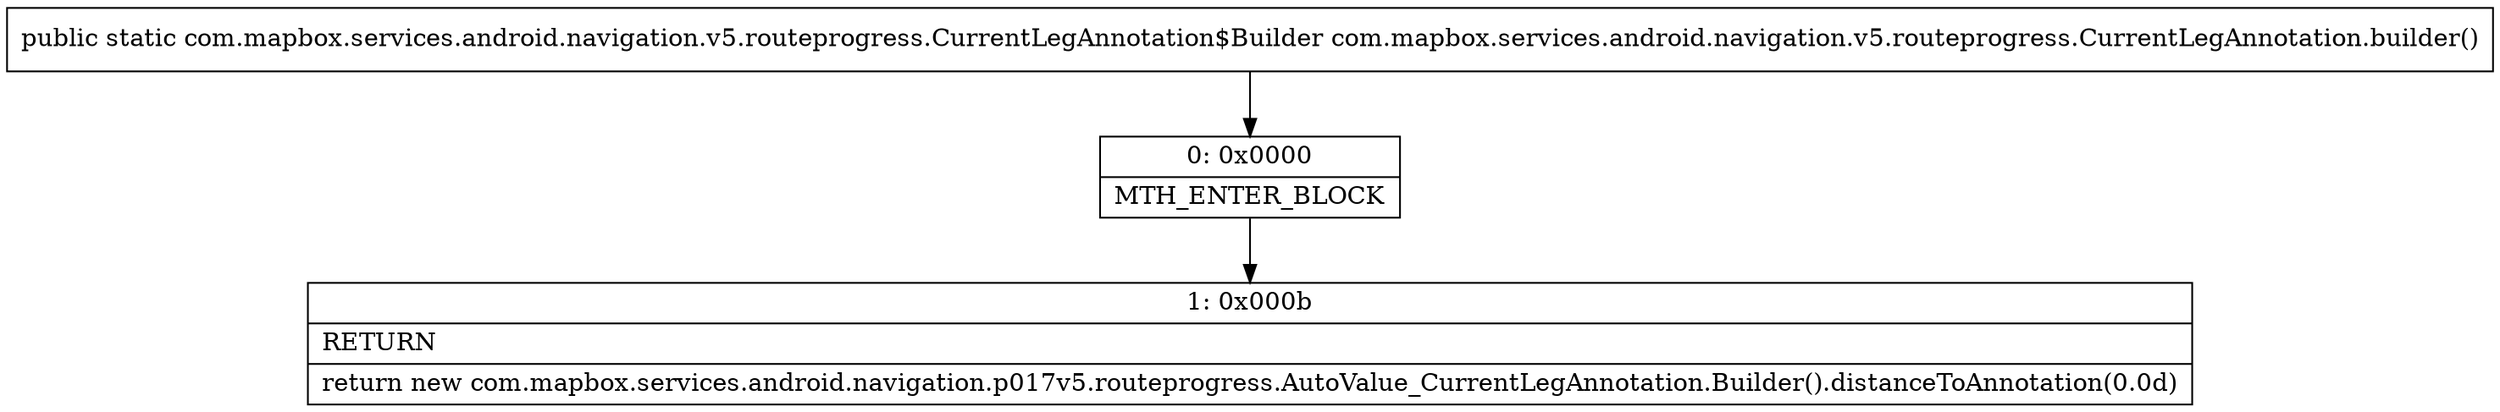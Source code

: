 digraph "CFG forcom.mapbox.services.android.navigation.v5.routeprogress.CurrentLegAnnotation.builder()Lcom\/mapbox\/services\/android\/navigation\/v5\/routeprogress\/CurrentLegAnnotation$Builder;" {
Node_0 [shape=record,label="{0\:\ 0x0000|MTH_ENTER_BLOCK\l}"];
Node_1 [shape=record,label="{1\:\ 0x000b|RETURN\l|return new com.mapbox.services.android.navigation.p017v5.routeprogress.AutoValue_CurrentLegAnnotation.Builder().distanceToAnnotation(0.0d)\l}"];
MethodNode[shape=record,label="{public static com.mapbox.services.android.navigation.v5.routeprogress.CurrentLegAnnotation$Builder com.mapbox.services.android.navigation.v5.routeprogress.CurrentLegAnnotation.builder() }"];
MethodNode -> Node_0;
Node_0 -> Node_1;
}

